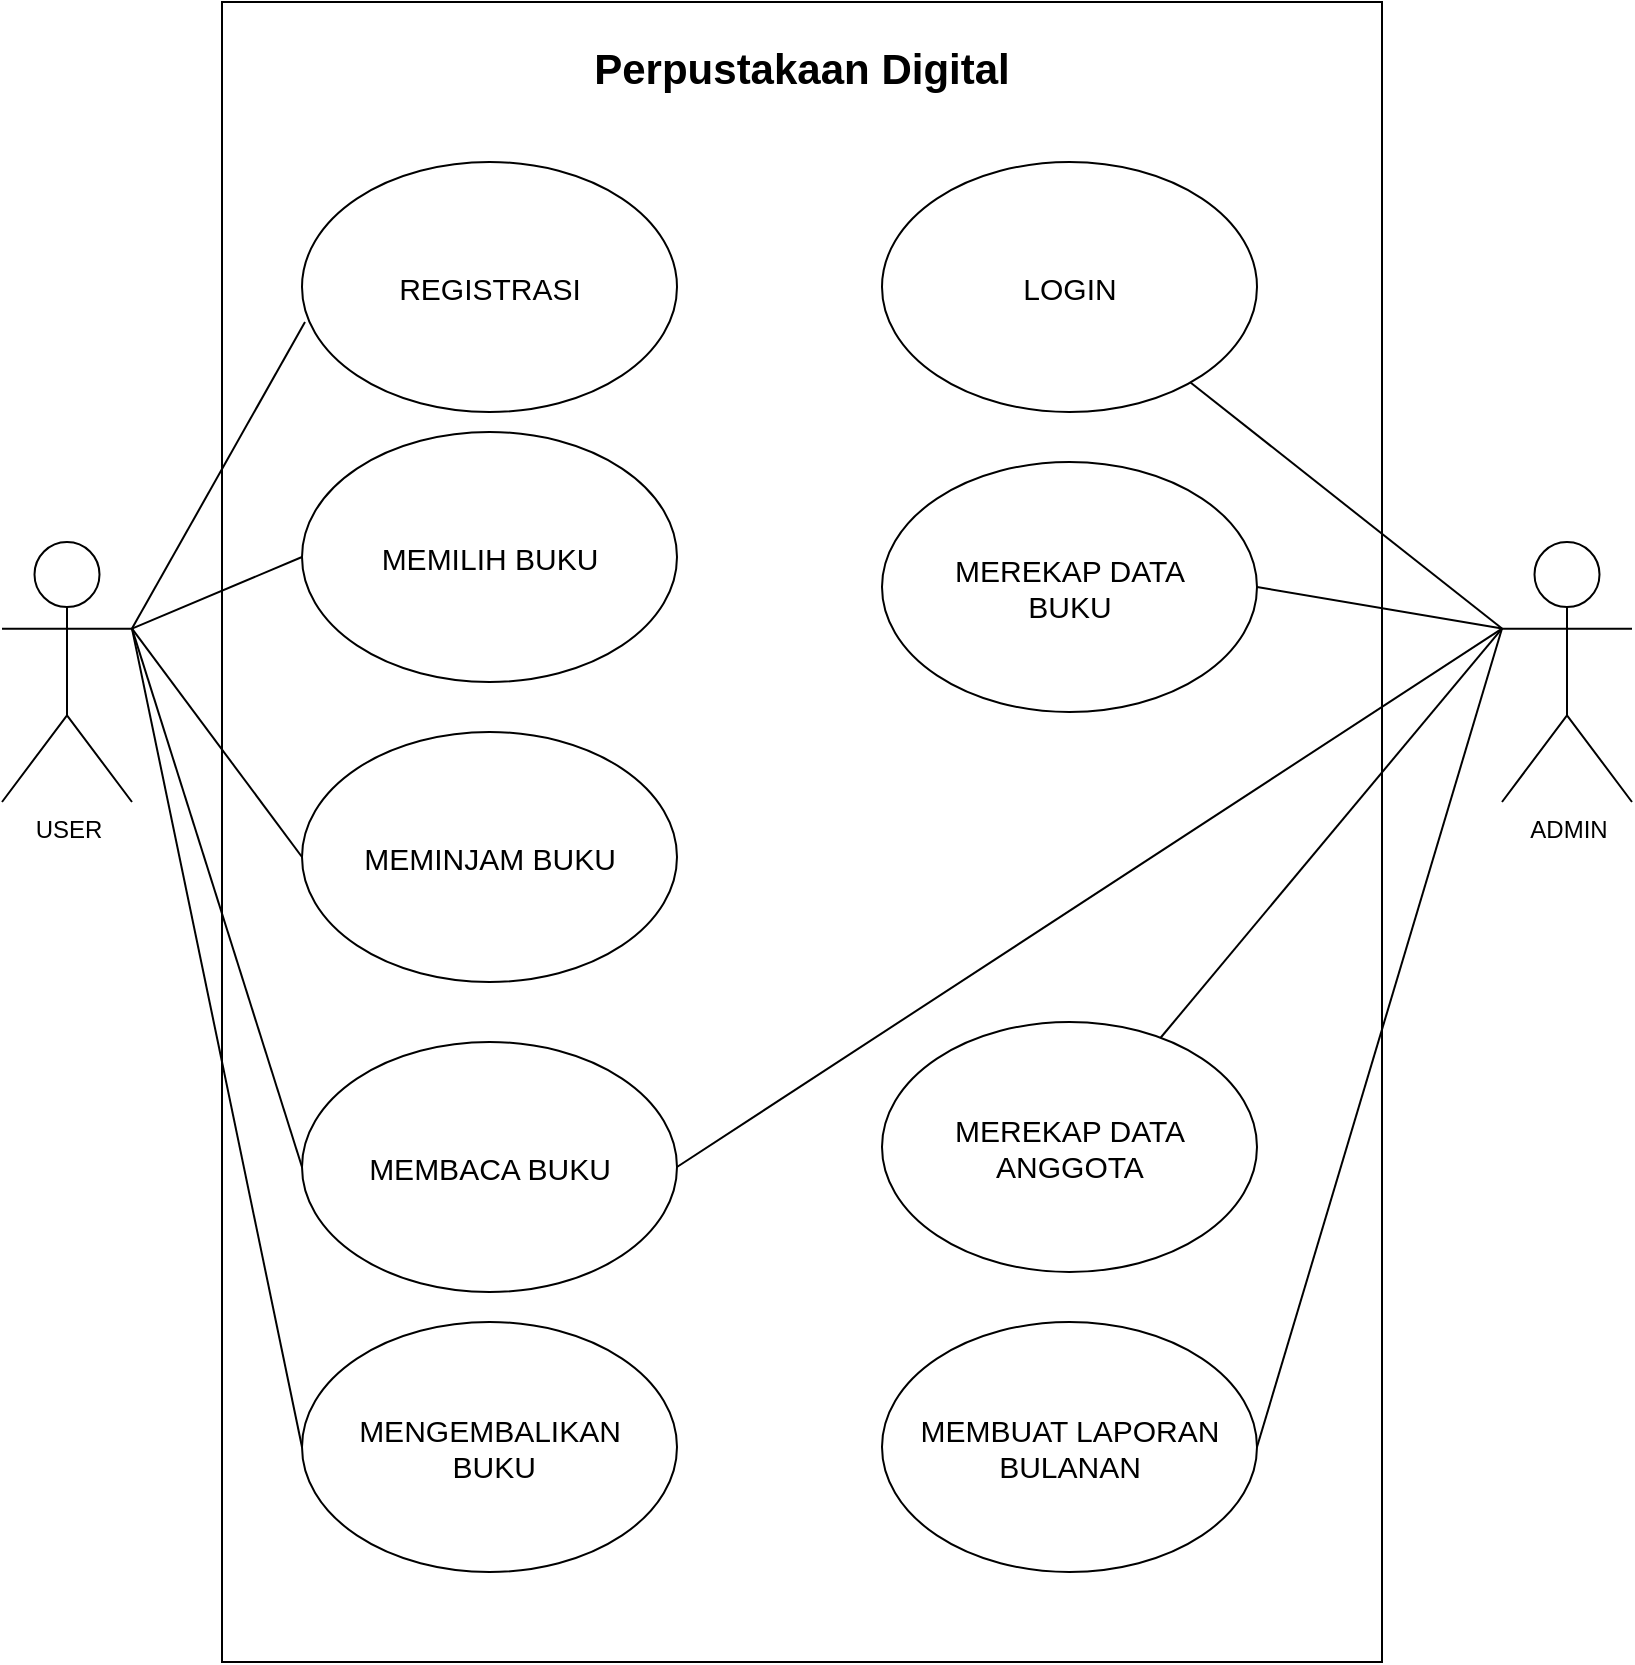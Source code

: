 <mxfile version="22.0.4" type="github">
  <diagram name="Page-1" id="q2OHCNMDlY2qczkB9ltx">
    <mxGraphModel dx="1588" dy="912" grid="1" gridSize="10" guides="1" tooltips="1" connect="1" arrows="1" fold="1" page="1" pageScale="1" pageWidth="850" pageHeight="1100" math="0" shadow="0">
      <root>
        <mxCell id="0" />
        <mxCell id="1" parent="0" />
        <mxCell id="LiBBR_nrGwsZVUtIo27p-2" value="&lt;h3 style=&quot;text-align: justify;&quot;&gt;&lt;span style=&quot;background-color: initial;&quot;&gt;&lt;b&gt;&lt;font style=&quot;font-size: 21px;&quot;&gt;Perpustakaan Digital&lt;/font&gt;&lt;/b&gt;&lt;/span&gt;&lt;/h3&gt;" style="rounded=0;whiteSpace=wrap;html=1;horizontal=1;verticalAlign=top;" parent="1" vertex="1">
          <mxGeometry x="120" y="60" width="580" height="830" as="geometry" />
        </mxCell>
        <mxCell id="LiBBR_nrGwsZVUtIo27p-3" value="USER" style="shape=umlActor;verticalLabelPosition=bottom;verticalAlign=top;html=1;outlineConnect=0;" parent="1" vertex="1">
          <mxGeometry x="10" y="330" width="65" height="130" as="geometry" />
        </mxCell>
        <mxCell id="LiBBR_nrGwsZVUtIo27p-12" value="&lt;font style=&quot;font-size: 15px;&quot;&gt;REGISTRASI&lt;/font&gt;" style="ellipse;whiteSpace=wrap;html=1;" parent="1" vertex="1">
          <mxGeometry x="160" y="140" width="187.5" height="125" as="geometry" />
        </mxCell>
        <mxCell id="LiBBR_nrGwsZVUtIo27p-13" value="ADMIN" style="shape=umlActor;verticalLabelPosition=bottom;verticalAlign=top;html=1;outlineConnect=0;" parent="1" vertex="1">
          <mxGeometry x="760" y="330" width="65" height="130" as="geometry" />
        </mxCell>
        <mxCell id="R9pf4EjTLtmhWTUNZkzB-2" value="&lt;font style=&quot;font-size: 15px;&quot;&gt;MEMBACA BUKU&lt;/font&gt;" style="ellipse;whiteSpace=wrap;html=1;" vertex="1" parent="1">
          <mxGeometry x="160" y="580" width="187.5" height="125" as="geometry" />
        </mxCell>
        <mxCell id="R9pf4EjTLtmhWTUNZkzB-3" value="&lt;font style=&quot;font-size: 15px;&quot;&gt;MEMINJAM BUKU&lt;/font&gt;" style="ellipse;whiteSpace=wrap;html=1;" vertex="1" parent="1">
          <mxGeometry x="160" y="425" width="187.5" height="125" as="geometry" />
        </mxCell>
        <mxCell id="R9pf4EjTLtmhWTUNZkzB-4" value="&lt;font style=&quot;font-size: 15px;&quot;&gt;MEMILIH BUKU&lt;/font&gt;" style="ellipse;whiteSpace=wrap;html=1;" vertex="1" parent="1">
          <mxGeometry x="160" y="275" width="187.5" height="125" as="geometry" />
        </mxCell>
        <mxCell id="R9pf4EjTLtmhWTUNZkzB-5" value="&lt;font style=&quot;font-size: 15px;&quot;&gt;MENGEMBALIKAN&lt;br&gt;&amp;nbsp;BUKU&lt;/font&gt;" style="ellipse;whiteSpace=wrap;html=1;" vertex="1" parent="1">
          <mxGeometry x="160" y="720" width="187.5" height="125" as="geometry" />
        </mxCell>
        <mxCell id="R9pf4EjTLtmhWTUNZkzB-6" value="&lt;font style=&quot;font-size: 15px;&quot;&gt;MEMBUAT LAPORAN&lt;br&gt;BULANAN&lt;br&gt;&lt;/font&gt;" style="ellipse;whiteSpace=wrap;html=1;" vertex="1" parent="1">
          <mxGeometry x="450" y="720" width="187.5" height="125" as="geometry" />
        </mxCell>
        <mxCell id="R9pf4EjTLtmhWTUNZkzB-7" value="&lt;font style=&quot;font-size: 15px;&quot;&gt;MEREKAP DATA&lt;br&gt;ANGGOTA&lt;br&gt;&lt;/font&gt;" style="ellipse;whiteSpace=wrap;html=1;" vertex="1" parent="1">
          <mxGeometry x="450" y="570" width="187.5" height="125" as="geometry" />
        </mxCell>
        <mxCell id="R9pf4EjTLtmhWTUNZkzB-8" value="&lt;font style=&quot;font-size: 15px;&quot;&gt;MEREKAP DATA&lt;br&gt;BUKU&lt;br&gt;&lt;/font&gt;" style="ellipse;whiteSpace=wrap;html=1;" vertex="1" parent="1">
          <mxGeometry x="450" y="290" width="187.5" height="125" as="geometry" />
        </mxCell>
        <mxCell id="R9pf4EjTLtmhWTUNZkzB-9" value="&lt;font style=&quot;font-size: 15px;&quot;&gt;LOGIN&lt;/font&gt;" style="ellipse;whiteSpace=wrap;html=1;" vertex="1" parent="1">
          <mxGeometry x="450" y="140" width="187.5" height="125" as="geometry" />
        </mxCell>
        <mxCell id="R9pf4EjTLtmhWTUNZkzB-10" value="" style="endArrow=none;html=1;rounded=0;exitX=1;exitY=0.333;exitDx=0;exitDy=0;exitPerimeter=0;entryX=0.008;entryY=0.64;entryDx=0;entryDy=0;entryPerimeter=0;" edge="1" parent="1" source="LiBBR_nrGwsZVUtIo27p-3" target="LiBBR_nrGwsZVUtIo27p-12">
          <mxGeometry width="50" height="50" relative="1" as="geometry">
            <mxPoint x="270" y="560" as="sourcePoint" />
            <mxPoint x="320" y="510" as="targetPoint" />
          </mxGeometry>
        </mxCell>
        <mxCell id="R9pf4EjTLtmhWTUNZkzB-13" value="" style="endArrow=none;html=1;rounded=0;exitX=0;exitY=0.5;exitDx=0;exitDy=0;entryX=1;entryY=0.333;entryDx=0;entryDy=0;entryPerimeter=0;" edge="1" parent="1" source="R9pf4EjTLtmhWTUNZkzB-3" target="LiBBR_nrGwsZVUtIo27p-3">
          <mxGeometry width="50" height="50" relative="1" as="geometry">
            <mxPoint x="95" y="393" as="sourcePoint" />
            <mxPoint x="182" y="240" as="targetPoint" />
          </mxGeometry>
        </mxCell>
        <mxCell id="R9pf4EjTLtmhWTUNZkzB-14" value="" style="endArrow=none;html=1;rounded=0;exitX=1;exitY=0.333;exitDx=0;exitDy=0;exitPerimeter=0;entryX=0;entryY=0.5;entryDx=0;entryDy=0;" edge="1" parent="1" source="LiBBR_nrGwsZVUtIo27p-3" target="R9pf4EjTLtmhWTUNZkzB-2">
          <mxGeometry width="50" height="50" relative="1" as="geometry">
            <mxPoint x="105" y="403" as="sourcePoint" />
            <mxPoint x="192" y="250" as="targetPoint" />
          </mxGeometry>
        </mxCell>
        <mxCell id="R9pf4EjTLtmhWTUNZkzB-15" value="" style="endArrow=none;html=1;rounded=0;entryX=0;entryY=0.5;entryDx=0;entryDy=0;exitX=1;exitY=0.333;exitDx=0;exitDy=0;exitPerimeter=0;" edge="1" parent="1" source="LiBBR_nrGwsZVUtIo27p-3" target="R9pf4EjTLtmhWTUNZkzB-5">
          <mxGeometry width="50" height="50" relative="1" as="geometry">
            <mxPoint x="115" y="413" as="sourcePoint" />
            <mxPoint x="202" y="260" as="targetPoint" />
          </mxGeometry>
        </mxCell>
        <mxCell id="R9pf4EjTLtmhWTUNZkzB-16" value="" style="endArrow=none;html=1;rounded=0;exitX=1;exitY=0.333;exitDx=0;exitDy=0;exitPerimeter=0;entryX=0;entryY=0.5;entryDx=0;entryDy=0;" edge="1" parent="1" source="LiBBR_nrGwsZVUtIo27p-3" target="R9pf4EjTLtmhWTUNZkzB-4">
          <mxGeometry width="50" height="50" relative="1" as="geometry">
            <mxPoint x="260" y="560" as="sourcePoint" />
            <mxPoint x="310" y="510" as="targetPoint" />
          </mxGeometry>
        </mxCell>
        <mxCell id="R9pf4EjTLtmhWTUNZkzB-17" value="" style="endArrow=none;html=1;rounded=0;entryX=0;entryY=0.333;entryDx=0;entryDy=0;entryPerimeter=0;" edge="1" parent="1" source="R9pf4EjTLtmhWTUNZkzB-9" target="LiBBR_nrGwsZVUtIo27p-13">
          <mxGeometry width="50" height="50" relative="1" as="geometry">
            <mxPoint x="480" y="480" as="sourcePoint" />
            <mxPoint x="530" y="430" as="targetPoint" />
          </mxGeometry>
        </mxCell>
        <mxCell id="R9pf4EjTLtmhWTUNZkzB-19" value="" style="endArrow=none;html=1;rounded=0;entryX=0;entryY=0.333;entryDx=0;entryDy=0;entryPerimeter=0;" edge="1" parent="1" source="R9pf4EjTLtmhWTUNZkzB-7" target="LiBBR_nrGwsZVUtIo27p-13">
          <mxGeometry width="50" height="50" relative="1" as="geometry">
            <mxPoint x="614" y="260" as="sourcePoint" />
            <mxPoint x="770" y="383" as="targetPoint" />
          </mxGeometry>
        </mxCell>
        <mxCell id="R9pf4EjTLtmhWTUNZkzB-20" value="" style="endArrow=none;html=1;rounded=0;entryX=0;entryY=0.333;entryDx=0;entryDy=0;entryPerimeter=0;exitX=1;exitY=0.5;exitDx=0;exitDy=0;" edge="1" parent="1" source="R9pf4EjTLtmhWTUNZkzB-8" target="LiBBR_nrGwsZVUtIo27p-13">
          <mxGeometry width="50" height="50" relative="1" as="geometry">
            <mxPoint x="624" y="270" as="sourcePoint" />
            <mxPoint x="780" y="393" as="targetPoint" />
          </mxGeometry>
        </mxCell>
        <mxCell id="R9pf4EjTLtmhWTUNZkzB-21" value="" style="endArrow=none;html=1;rounded=0;exitX=1;exitY=0.5;exitDx=0;exitDy=0;entryX=0;entryY=0.333;entryDx=0;entryDy=0;entryPerimeter=0;" edge="1" parent="1" source="R9pf4EjTLtmhWTUNZkzB-6" target="LiBBR_nrGwsZVUtIo27p-13">
          <mxGeometry width="50" height="50" relative="1" as="geometry">
            <mxPoint x="634" y="280" as="sourcePoint" />
            <mxPoint x="790" y="403" as="targetPoint" />
          </mxGeometry>
        </mxCell>
        <mxCell id="R9pf4EjTLtmhWTUNZkzB-22" value="" style="endArrow=none;html=1;rounded=0;exitX=1;exitY=0.5;exitDx=0;exitDy=0;entryX=0;entryY=0.333;entryDx=0;entryDy=0;entryPerimeter=0;" edge="1" parent="1" source="R9pf4EjTLtmhWTUNZkzB-2" target="LiBBR_nrGwsZVUtIo27p-13">
          <mxGeometry width="50" height="50" relative="1" as="geometry">
            <mxPoint x="647" y="793" as="sourcePoint" />
            <mxPoint x="760" y="380" as="targetPoint" />
          </mxGeometry>
        </mxCell>
      </root>
    </mxGraphModel>
  </diagram>
</mxfile>

